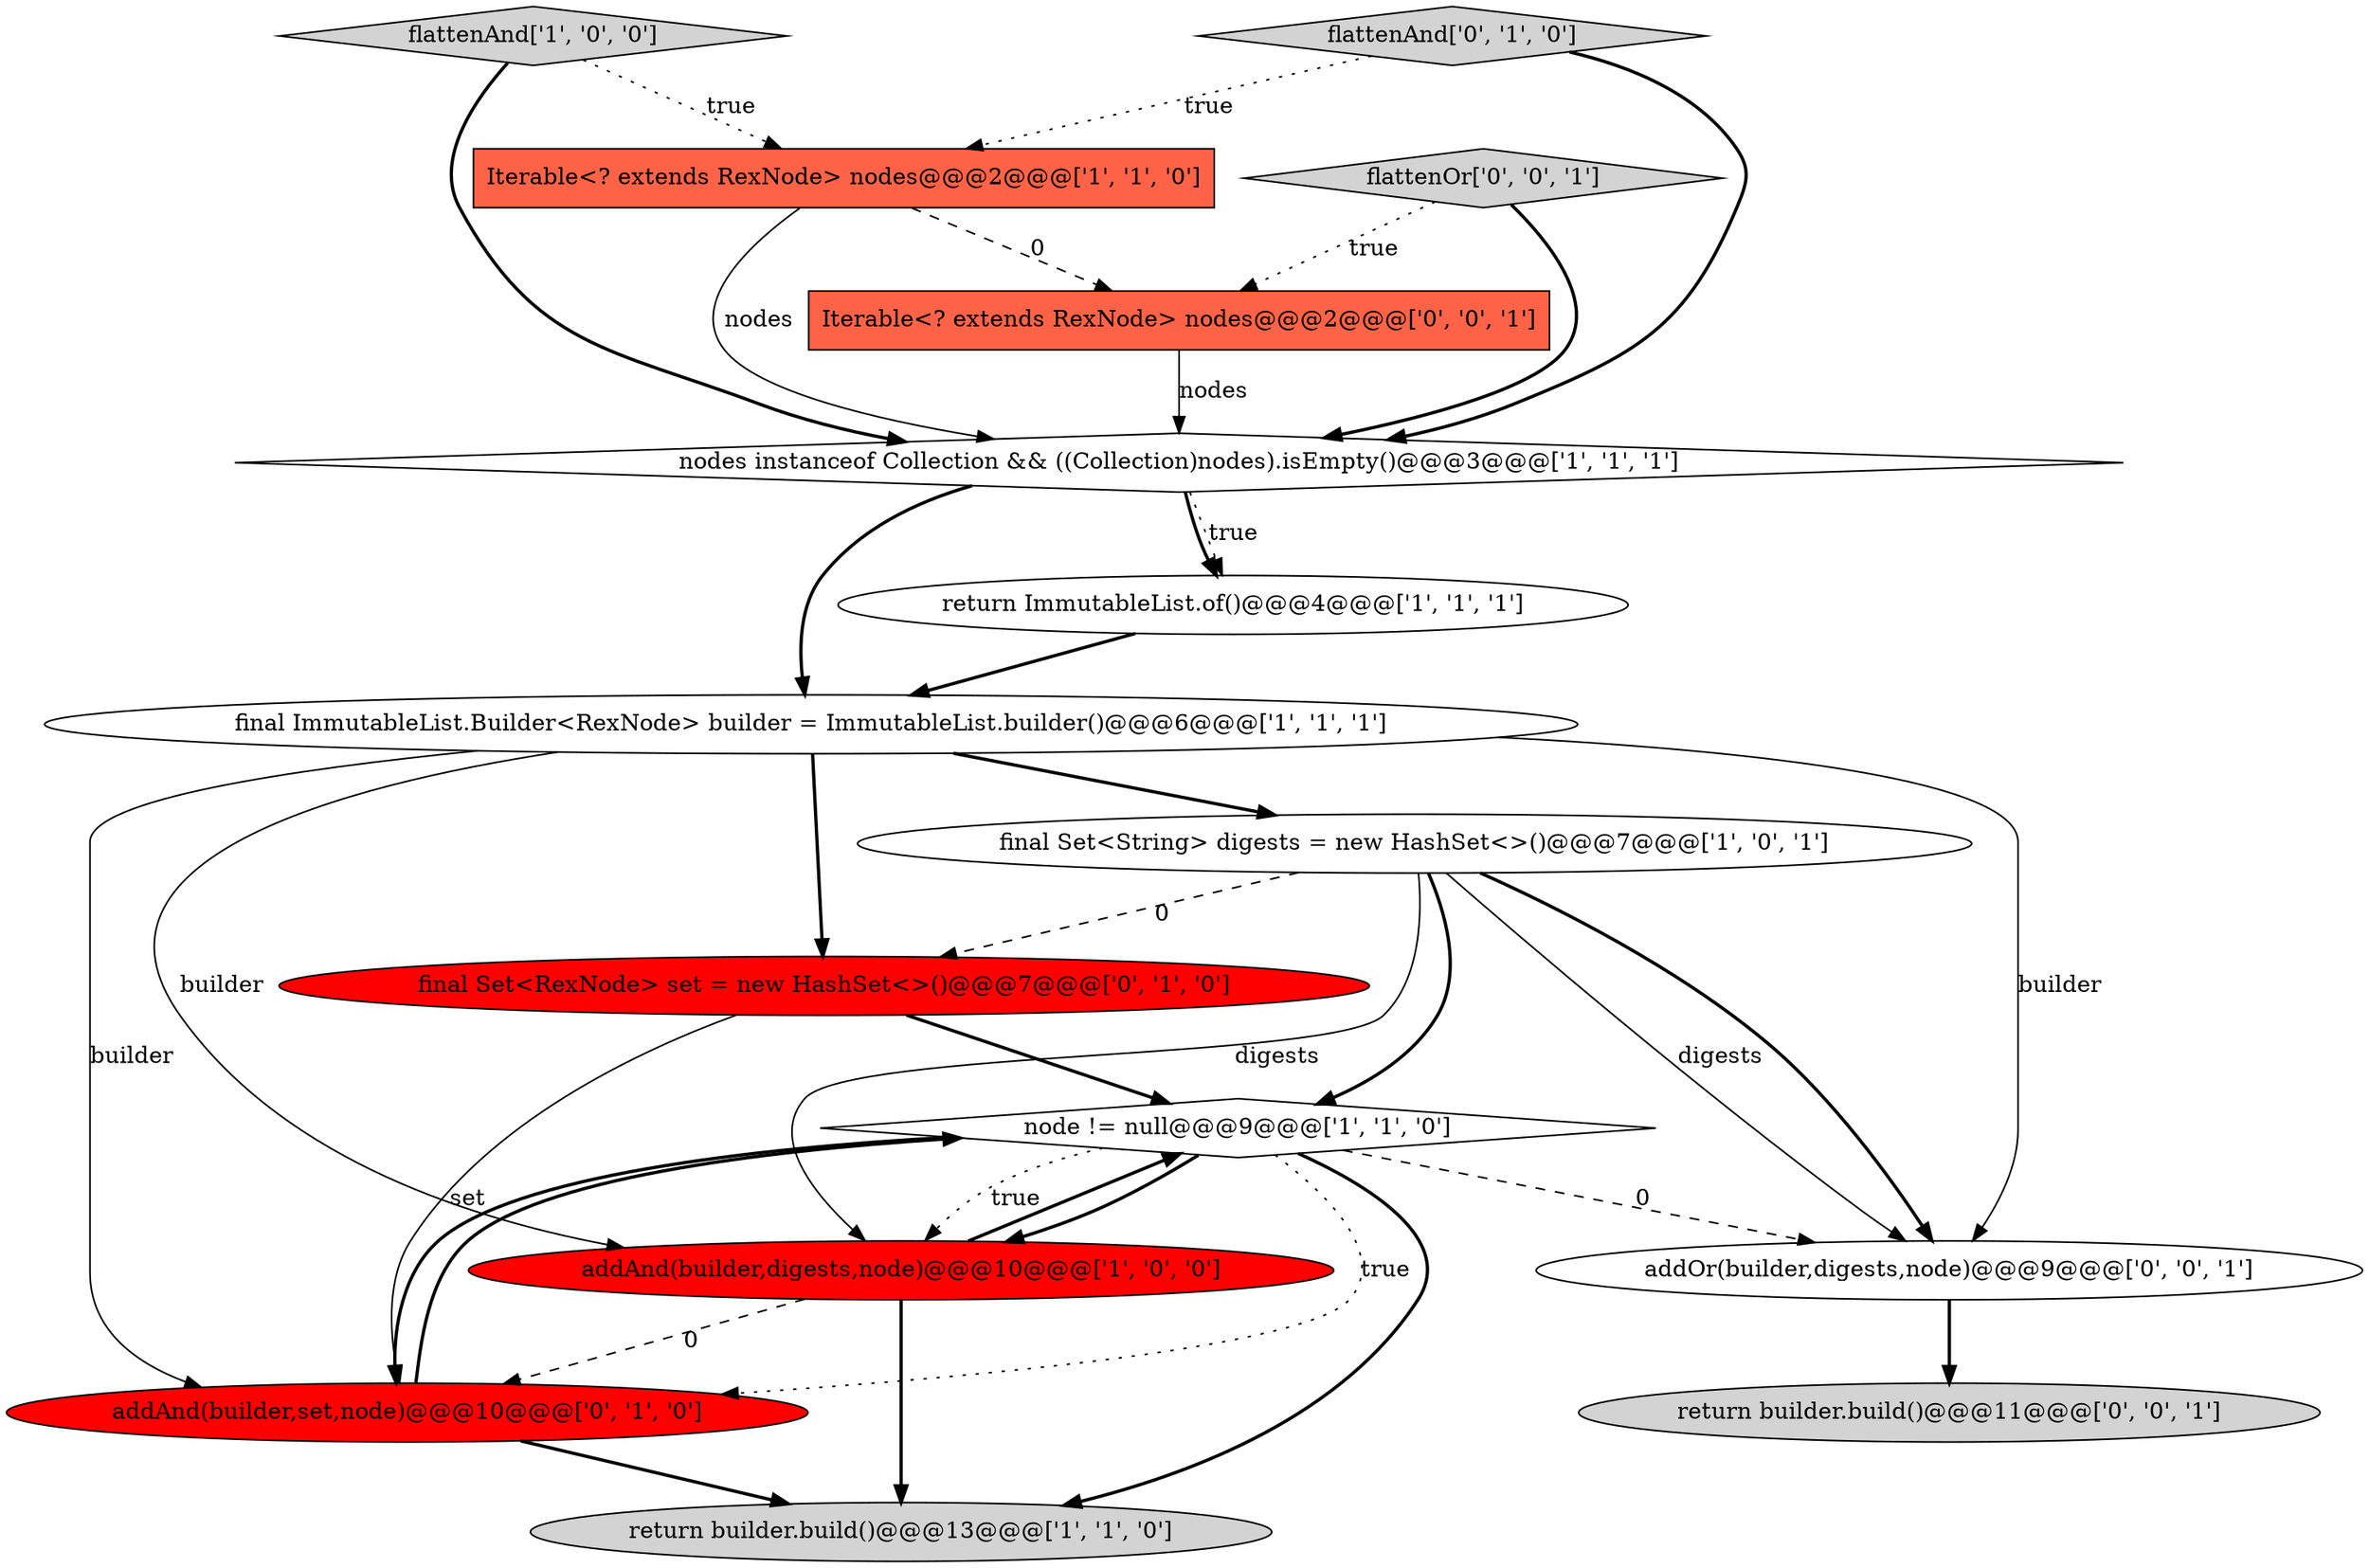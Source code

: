 digraph {
0 [style = filled, label = "return builder.build()@@@13@@@['1', '1', '0']", fillcolor = lightgray, shape = ellipse image = "AAA0AAABBB1BBB"];
5 [style = filled, label = "flattenAnd['1', '0', '0']", fillcolor = lightgray, shape = diamond image = "AAA0AAABBB1BBB"];
7 [style = filled, label = "Iterable<? extends RexNode> nodes@@@2@@@['1', '1', '0']", fillcolor = tomato, shape = box image = "AAA0AAABBB1BBB"];
13 [style = filled, label = "Iterable<? extends RexNode> nodes@@@2@@@['0', '0', '1']", fillcolor = tomato, shape = box image = "AAA0AAABBB3BBB"];
4 [style = filled, label = "final ImmutableList.Builder<RexNode> builder = ImmutableList.builder()@@@6@@@['1', '1', '1']", fillcolor = white, shape = ellipse image = "AAA0AAABBB1BBB"];
2 [style = filled, label = "nodes instanceof Collection && ((Collection)nodes).isEmpty()@@@3@@@['1', '1', '1']", fillcolor = white, shape = diamond image = "AAA0AAABBB1BBB"];
1 [style = filled, label = "node != null@@@9@@@['1', '1', '0']", fillcolor = white, shape = diamond image = "AAA0AAABBB1BBB"];
10 [style = filled, label = "addAnd(builder,set,node)@@@10@@@['0', '1', '0']", fillcolor = red, shape = ellipse image = "AAA1AAABBB2BBB"];
6 [style = filled, label = "final Set<String> digests = new HashSet<>()@@@7@@@['1', '0', '1']", fillcolor = white, shape = ellipse image = "AAA0AAABBB1BBB"];
9 [style = filled, label = "final Set<RexNode> set = new HashSet<>()@@@7@@@['0', '1', '0']", fillcolor = red, shape = ellipse image = "AAA1AAABBB2BBB"];
15 [style = filled, label = "flattenOr['0', '0', '1']", fillcolor = lightgray, shape = diamond image = "AAA0AAABBB3BBB"];
12 [style = filled, label = "addOr(builder,digests,node)@@@9@@@['0', '0', '1']", fillcolor = white, shape = ellipse image = "AAA0AAABBB3BBB"];
3 [style = filled, label = "addAnd(builder,digests,node)@@@10@@@['1', '0', '0']", fillcolor = red, shape = ellipse image = "AAA1AAABBB1BBB"];
8 [style = filled, label = "return ImmutableList.of()@@@4@@@['1', '1', '1']", fillcolor = white, shape = ellipse image = "AAA0AAABBB1BBB"];
11 [style = filled, label = "flattenAnd['0', '1', '0']", fillcolor = lightgray, shape = diamond image = "AAA0AAABBB2BBB"];
14 [style = filled, label = "return builder.build()@@@11@@@['0', '0', '1']", fillcolor = lightgray, shape = ellipse image = "AAA0AAABBB3BBB"];
11->7 [style = dotted, label="true"];
4->9 [style = bold, label=""];
15->2 [style = bold, label=""];
1->10 [style = dotted, label="true"];
3->1 [style = bold, label=""];
4->6 [style = bold, label=""];
6->9 [style = dashed, label="0"];
1->3 [style = bold, label=""];
1->0 [style = bold, label=""];
2->4 [style = bold, label=""];
4->12 [style = solid, label="builder"];
11->2 [style = bold, label=""];
3->0 [style = bold, label=""];
15->13 [style = dotted, label="true"];
4->3 [style = solid, label="builder"];
1->3 [style = dotted, label="true"];
7->2 [style = solid, label="nodes"];
6->1 [style = bold, label=""];
1->12 [style = dashed, label="0"];
9->10 [style = solid, label="set"];
5->2 [style = bold, label=""];
5->7 [style = dotted, label="true"];
10->0 [style = bold, label=""];
4->10 [style = solid, label="builder"];
12->14 [style = bold, label=""];
7->13 [style = dashed, label="0"];
13->2 [style = solid, label="nodes"];
3->10 [style = dashed, label="0"];
8->4 [style = bold, label=""];
9->1 [style = bold, label=""];
10->1 [style = bold, label=""];
6->12 [style = solid, label="digests"];
1->10 [style = bold, label=""];
2->8 [style = dotted, label="true"];
2->8 [style = bold, label=""];
6->3 [style = solid, label="digests"];
6->12 [style = bold, label=""];
}
